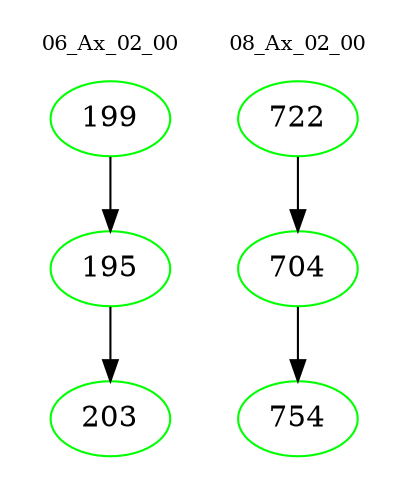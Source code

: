 digraph{
subgraph cluster_0 {
color = white
label = "06_Ax_02_00";
fontsize=10;
T0_199 [label="199", color="green"]
T0_199 -> T0_195 [color="black"]
T0_195 [label="195", color="green"]
T0_195 -> T0_203 [color="black"]
T0_203 [label="203", color="green"]
}
subgraph cluster_1 {
color = white
label = "08_Ax_02_00";
fontsize=10;
T1_722 [label="722", color="green"]
T1_722 -> T1_704 [color="black"]
T1_704 [label="704", color="green"]
T1_704 -> T1_754 [color="black"]
T1_754 [label="754", color="green"]
}
}
